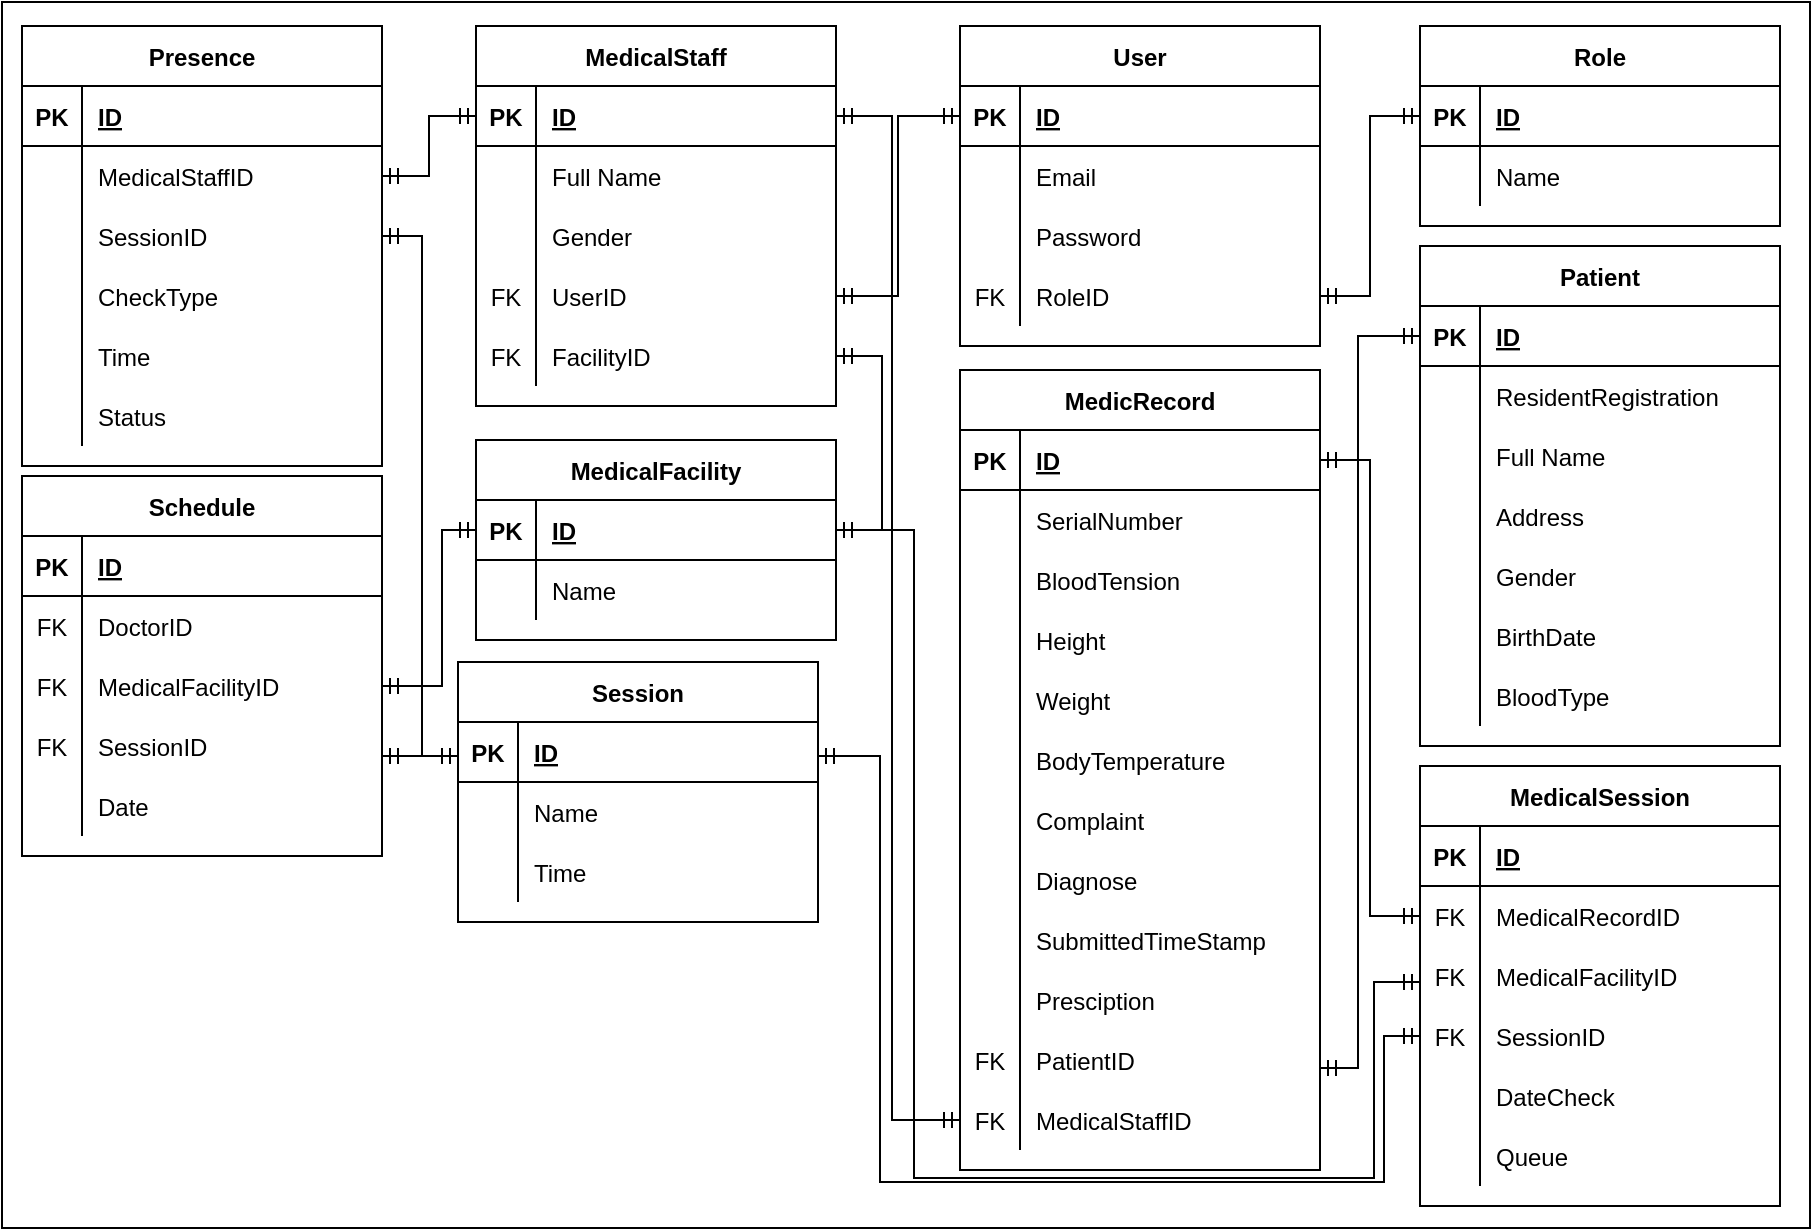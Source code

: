 <mxfile version="17.4.2" type="device"><diagram name="ERD" id="a7904f86-f2b4-8e86-fa97-74104820619b"><mxGraphModel dx="526" dy="340" grid="0" gridSize="10" guides="1" tooltips="1" connect="1" arrows="1" fold="1" page="1" pageScale="1" pageWidth="1100" pageHeight="850" background="none" math="0" shadow="0"><root><mxCell id="0"/><mxCell id="1" parent="0"/><mxCell id="CeAsOI3g9s0W3vvfUWNn-3" value="" style="rounded=0;whiteSpace=wrap;html=1;" parent="1" vertex="1"><mxGeometry x="120" y="128" width="904" height="613" as="geometry"/></mxCell><mxCell id="em89SMMhOlHsp-qqUEsi-1" value="User" style="shape=table;startSize=30;container=1;collapsible=1;childLayout=tableLayout;fixedRows=1;rowLines=0;fontStyle=1;align=center;resizeLast=1;" parent="1" vertex="1"><mxGeometry x="599" y="140" width="180" height="160" as="geometry"/></mxCell><mxCell id="em89SMMhOlHsp-qqUEsi-2" value="" style="shape=tableRow;horizontal=0;startSize=0;swimlaneHead=0;swimlaneBody=0;fillColor=none;collapsible=0;dropTarget=0;points=[[0,0.5],[1,0.5]];portConstraint=eastwest;top=0;left=0;right=0;bottom=1;" parent="em89SMMhOlHsp-qqUEsi-1" vertex="1"><mxGeometry y="30" width="180" height="30" as="geometry"/></mxCell><mxCell id="em89SMMhOlHsp-qqUEsi-3" value="PK" style="shape=partialRectangle;connectable=0;fillColor=none;top=0;left=0;bottom=0;right=0;fontStyle=1;overflow=hidden;" parent="em89SMMhOlHsp-qqUEsi-2" vertex="1"><mxGeometry width="30" height="30" as="geometry"><mxRectangle width="30" height="30" as="alternateBounds"/></mxGeometry></mxCell><mxCell id="em89SMMhOlHsp-qqUEsi-4" value="ID" style="shape=partialRectangle;connectable=0;fillColor=none;top=0;left=0;bottom=0;right=0;align=left;spacingLeft=6;fontStyle=5;overflow=hidden;" parent="em89SMMhOlHsp-qqUEsi-2" vertex="1"><mxGeometry x="30" width="150" height="30" as="geometry"><mxRectangle width="150" height="30" as="alternateBounds"/></mxGeometry></mxCell><mxCell id="em89SMMhOlHsp-qqUEsi-5" value="" style="shape=tableRow;horizontal=0;startSize=0;swimlaneHead=0;swimlaneBody=0;fillColor=none;collapsible=0;dropTarget=0;points=[[0,0.5],[1,0.5]];portConstraint=eastwest;top=0;left=0;right=0;bottom=0;" parent="em89SMMhOlHsp-qqUEsi-1" vertex="1"><mxGeometry y="60" width="180" height="30" as="geometry"/></mxCell><mxCell id="em89SMMhOlHsp-qqUEsi-6" value="" style="shape=partialRectangle;connectable=0;fillColor=none;top=0;left=0;bottom=0;right=0;editable=1;overflow=hidden;" parent="em89SMMhOlHsp-qqUEsi-5" vertex="1"><mxGeometry width="30" height="30" as="geometry"><mxRectangle width="30" height="30" as="alternateBounds"/></mxGeometry></mxCell><mxCell id="em89SMMhOlHsp-qqUEsi-7" value="Email" style="shape=partialRectangle;connectable=0;fillColor=none;top=0;left=0;bottom=0;right=0;align=left;spacingLeft=6;overflow=hidden;" parent="em89SMMhOlHsp-qqUEsi-5" vertex="1"><mxGeometry x="30" width="150" height="30" as="geometry"><mxRectangle width="150" height="30" as="alternateBounds"/></mxGeometry></mxCell><mxCell id="em89SMMhOlHsp-qqUEsi-8" value="" style="shape=tableRow;horizontal=0;startSize=0;swimlaneHead=0;swimlaneBody=0;fillColor=none;collapsible=0;dropTarget=0;points=[[0,0.5],[1,0.5]];portConstraint=eastwest;top=0;left=0;right=0;bottom=0;" parent="em89SMMhOlHsp-qqUEsi-1" vertex="1"><mxGeometry y="90" width="180" height="30" as="geometry"/></mxCell><mxCell id="em89SMMhOlHsp-qqUEsi-9" value="" style="shape=partialRectangle;connectable=0;fillColor=none;top=0;left=0;bottom=0;right=0;editable=1;overflow=hidden;" parent="em89SMMhOlHsp-qqUEsi-8" vertex="1"><mxGeometry width="30" height="30" as="geometry"><mxRectangle width="30" height="30" as="alternateBounds"/></mxGeometry></mxCell><mxCell id="em89SMMhOlHsp-qqUEsi-10" value="Password" style="shape=partialRectangle;connectable=0;fillColor=none;top=0;left=0;bottom=0;right=0;align=left;spacingLeft=6;overflow=hidden;" parent="em89SMMhOlHsp-qqUEsi-8" vertex="1"><mxGeometry x="30" width="150" height="30" as="geometry"><mxRectangle width="150" height="30" as="alternateBounds"/></mxGeometry></mxCell><mxCell id="em89SMMhOlHsp-qqUEsi-11" value="" style="shape=tableRow;horizontal=0;startSize=0;swimlaneHead=0;swimlaneBody=0;fillColor=none;collapsible=0;dropTarget=0;points=[[0,0.5],[1,0.5]];portConstraint=eastwest;top=0;left=0;right=0;bottom=0;" parent="em89SMMhOlHsp-qqUEsi-1" vertex="1"><mxGeometry y="120" width="180" height="30" as="geometry"/></mxCell><mxCell id="em89SMMhOlHsp-qqUEsi-12" value="FK" style="shape=partialRectangle;connectable=0;fillColor=none;top=0;left=0;bottom=0;right=0;editable=1;overflow=hidden;" parent="em89SMMhOlHsp-qqUEsi-11" vertex="1"><mxGeometry width="30" height="30" as="geometry"><mxRectangle width="30" height="30" as="alternateBounds"/></mxGeometry></mxCell><mxCell id="em89SMMhOlHsp-qqUEsi-13" value="RoleID" style="shape=partialRectangle;connectable=0;fillColor=none;top=0;left=0;bottom=0;right=0;align=left;spacingLeft=6;overflow=hidden;" parent="em89SMMhOlHsp-qqUEsi-11" vertex="1"><mxGeometry x="30" width="150" height="30" as="geometry"><mxRectangle width="150" height="30" as="alternateBounds"/></mxGeometry></mxCell><mxCell id="em89SMMhOlHsp-qqUEsi-14" value="Role" style="shape=table;startSize=30;container=1;collapsible=1;childLayout=tableLayout;fixedRows=1;rowLines=0;fontStyle=1;align=center;resizeLast=1;" parent="1" vertex="1"><mxGeometry x="829" y="140" width="180" height="100" as="geometry"/></mxCell><mxCell id="em89SMMhOlHsp-qqUEsi-15" value="" style="shape=tableRow;horizontal=0;startSize=0;swimlaneHead=0;swimlaneBody=0;fillColor=none;collapsible=0;dropTarget=0;points=[[0,0.5],[1,0.5]];portConstraint=eastwest;top=0;left=0;right=0;bottom=1;" parent="em89SMMhOlHsp-qqUEsi-14" vertex="1"><mxGeometry y="30" width="180" height="30" as="geometry"/></mxCell><mxCell id="em89SMMhOlHsp-qqUEsi-16" value="PK" style="shape=partialRectangle;connectable=0;fillColor=none;top=0;left=0;bottom=0;right=0;fontStyle=1;overflow=hidden;" parent="em89SMMhOlHsp-qqUEsi-15" vertex="1"><mxGeometry width="30" height="30" as="geometry"><mxRectangle width="30" height="30" as="alternateBounds"/></mxGeometry></mxCell><mxCell id="em89SMMhOlHsp-qqUEsi-17" value="ID" style="shape=partialRectangle;connectable=0;fillColor=none;top=0;left=0;bottom=0;right=0;align=left;spacingLeft=6;fontStyle=5;overflow=hidden;" parent="em89SMMhOlHsp-qqUEsi-15" vertex="1"><mxGeometry x="30" width="150" height="30" as="geometry"><mxRectangle width="150" height="30" as="alternateBounds"/></mxGeometry></mxCell><mxCell id="em89SMMhOlHsp-qqUEsi-18" value="" style="shape=tableRow;horizontal=0;startSize=0;swimlaneHead=0;swimlaneBody=0;fillColor=none;collapsible=0;dropTarget=0;points=[[0,0.5],[1,0.5]];portConstraint=eastwest;top=0;left=0;right=0;bottom=0;" parent="em89SMMhOlHsp-qqUEsi-14" vertex="1"><mxGeometry y="60" width="180" height="30" as="geometry"/></mxCell><mxCell id="em89SMMhOlHsp-qqUEsi-19" value="" style="shape=partialRectangle;connectable=0;fillColor=none;top=0;left=0;bottom=0;right=0;editable=1;overflow=hidden;" parent="em89SMMhOlHsp-qqUEsi-18" vertex="1"><mxGeometry width="30" height="30" as="geometry"><mxRectangle width="30" height="30" as="alternateBounds"/></mxGeometry></mxCell><mxCell id="em89SMMhOlHsp-qqUEsi-20" value="Name" style="shape=partialRectangle;connectable=0;fillColor=none;top=0;left=0;bottom=0;right=0;align=left;spacingLeft=6;overflow=hidden;" parent="em89SMMhOlHsp-qqUEsi-18" vertex="1"><mxGeometry x="30" width="150" height="30" as="geometry"><mxRectangle width="150" height="30" as="alternateBounds"/></mxGeometry></mxCell><mxCell id="em89SMMhOlHsp-qqUEsi-27" style="edgeStyle=orthogonalEdgeStyle;rounded=0;orthogonalLoop=1;jettySize=auto;html=1;endArrow=ERmandOne;endFill=0;startArrow=ERmandOne;startFill=0;" parent="1" source="em89SMMhOlHsp-qqUEsi-11" target="em89SMMhOlHsp-qqUEsi-15" edge="1"><mxGeometry relative="1" as="geometry"/></mxCell><mxCell id="em89SMMhOlHsp-qqUEsi-28" value="Patient" style="shape=table;startSize=30;container=1;collapsible=1;childLayout=tableLayout;fixedRows=1;rowLines=0;fontStyle=1;align=center;resizeLast=1;" parent="1" vertex="1"><mxGeometry x="829" y="250" width="180" height="250" as="geometry"/></mxCell><mxCell id="em89SMMhOlHsp-qqUEsi-29" value="" style="shape=tableRow;horizontal=0;startSize=0;swimlaneHead=0;swimlaneBody=0;fillColor=none;collapsible=0;dropTarget=0;points=[[0,0.5],[1,0.5]];portConstraint=eastwest;top=0;left=0;right=0;bottom=1;" parent="em89SMMhOlHsp-qqUEsi-28" vertex="1"><mxGeometry y="30" width="180" height="30" as="geometry"/></mxCell><mxCell id="em89SMMhOlHsp-qqUEsi-30" value="PK" style="shape=partialRectangle;connectable=0;fillColor=none;top=0;left=0;bottom=0;right=0;fontStyle=1;overflow=hidden;" parent="em89SMMhOlHsp-qqUEsi-29" vertex="1"><mxGeometry width="30" height="30" as="geometry"><mxRectangle width="30" height="30" as="alternateBounds"/></mxGeometry></mxCell><mxCell id="em89SMMhOlHsp-qqUEsi-31" value="ID" style="shape=partialRectangle;connectable=0;fillColor=none;top=0;left=0;bottom=0;right=0;align=left;spacingLeft=6;fontStyle=5;overflow=hidden;" parent="em89SMMhOlHsp-qqUEsi-29" vertex="1"><mxGeometry x="30" width="150" height="30" as="geometry"><mxRectangle width="150" height="30" as="alternateBounds"/></mxGeometry></mxCell><mxCell id="AoM5mgEmvnNbupxrzY1i-18" value="" style="shape=tableRow;horizontal=0;startSize=0;swimlaneHead=0;swimlaneBody=0;fillColor=none;collapsible=0;dropTarget=0;points=[[0,0.5],[1,0.5]];portConstraint=eastwest;top=0;left=0;right=0;bottom=0;" parent="em89SMMhOlHsp-qqUEsi-28" vertex="1"><mxGeometry y="60" width="180" height="30" as="geometry"/></mxCell><mxCell id="AoM5mgEmvnNbupxrzY1i-19" value="" style="shape=partialRectangle;connectable=0;fillColor=none;top=0;left=0;bottom=0;right=0;editable=1;overflow=hidden;" parent="AoM5mgEmvnNbupxrzY1i-18" vertex="1"><mxGeometry width="30" height="30" as="geometry"><mxRectangle width="30" height="30" as="alternateBounds"/></mxGeometry></mxCell><mxCell id="AoM5mgEmvnNbupxrzY1i-20" value="ResidentRegistration" style="shape=partialRectangle;connectable=0;fillColor=none;top=0;left=0;bottom=0;right=0;align=left;spacingLeft=6;overflow=hidden;" parent="AoM5mgEmvnNbupxrzY1i-18" vertex="1"><mxGeometry x="30" width="150" height="30" as="geometry"><mxRectangle width="150" height="30" as="alternateBounds"/></mxGeometry></mxCell><mxCell id="em89SMMhOlHsp-qqUEsi-32" value="" style="shape=tableRow;horizontal=0;startSize=0;swimlaneHead=0;swimlaneBody=0;fillColor=none;collapsible=0;dropTarget=0;points=[[0,0.5],[1,0.5]];portConstraint=eastwest;top=0;left=0;right=0;bottom=0;" parent="em89SMMhOlHsp-qqUEsi-28" vertex="1"><mxGeometry y="90" width="180" height="30" as="geometry"/></mxCell><mxCell id="em89SMMhOlHsp-qqUEsi-33" value="" style="shape=partialRectangle;connectable=0;fillColor=none;top=0;left=0;bottom=0;right=0;editable=1;overflow=hidden;" parent="em89SMMhOlHsp-qqUEsi-32" vertex="1"><mxGeometry width="30" height="30" as="geometry"><mxRectangle width="30" height="30" as="alternateBounds"/></mxGeometry></mxCell><mxCell id="em89SMMhOlHsp-qqUEsi-34" value="Full Name" style="shape=partialRectangle;connectable=0;fillColor=none;top=0;left=0;bottom=0;right=0;align=left;spacingLeft=6;overflow=hidden;" parent="em89SMMhOlHsp-qqUEsi-32" vertex="1"><mxGeometry x="30" width="150" height="30" as="geometry"><mxRectangle width="150" height="30" as="alternateBounds"/></mxGeometry></mxCell><mxCell id="AoM5mgEmvnNbupxrzY1i-12" value="" style="shape=tableRow;horizontal=0;startSize=0;swimlaneHead=0;swimlaneBody=0;fillColor=none;collapsible=0;dropTarget=0;points=[[0,0.5],[1,0.5]];portConstraint=eastwest;top=0;left=0;right=0;bottom=0;" parent="em89SMMhOlHsp-qqUEsi-28" vertex="1"><mxGeometry y="120" width="180" height="30" as="geometry"/></mxCell><mxCell id="AoM5mgEmvnNbupxrzY1i-13" value="" style="shape=partialRectangle;connectable=0;fillColor=none;top=0;left=0;bottom=0;right=0;editable=1;overflow=hidden;" parent="AoM5mgEmvnNbupxrzY1i-12" vertex="1"><mxGeometry width="30" height="30" as="geometry"><mxRectangle width="30" height="30" as="alternateBounds"/></mxGeometry></mxCell><mxCell id="AoM5mgEmvnNbupxrzY1i-14" value="Address" style="shape=partialRectangle;connectable=0;fillColor=none;top=0;left=0;bottom=0;right=0;align=left;spacingLeft=6;overflow=hidden;" parent="AoM5mgEmvnNbupxrzY1i-12" vertex="1"><mxGeometry x="30" width="150" height="30" as="geometry"><mxRectangle width="150" height="30" as="alternateBounds"/></mxGeometry></mxCell><mxCell id="AoM5mgEmvnNbupxrzY1i-15" value="" style="shape=tableRow;horizontal=0;startSize=0;swimlaneHead=0;swimlaneBody=0;fillColor=none;collapsible=0;dropTarget=0;points=[[0,0.5],[1,0.5]];portConstraint=eastwest;top=0;left=0;right=0;bottom=0;" parent="em89SMMhOlHsp-qqUEsi-28" vertex="1"><mxGeometry y="150" width="180" height="30" as="geometry"/></mxCell><mxCell id="AoM5mgEmvnNbupxrzY1i-16" value="" style="shape=partialRectangle;connectable=0;fillColor=none;top=0;left=0;bottom=0;right=0;editable=1;overflow=hidden;" parent="AoM5mgEmvnNbupxrzY1i-15" vertex="1"><mxGeometry width="30" height="30" as="geometry"><mxRectangle width="30" height="30" as="alternateBounds"/></mxGeometry></mxCell><mxCell id="AoM5mgEmvnNbupxrzY1i-17" value="Gender" style="shape=partialRectangle;connectable=0;fillColor=none;top=0;left=0;bottom=0;right=0;align=left;spacingLeft=6;overflow=hidden;" parent="AoM5mgEmvnNbupxrzY1i-15" vertex="1"><mxGeometry x="30" width="150" height="30" as="geometry"><mxRectangle width="150" height="30" as="alternateBounds"/></mxGeometry></mxCell><mxCell id="AoM5mgEmvnNbupxrzY1i-50" value="" style="shape=tableRow;horizontal=0;startSize=0;swimlaneHead=0;swimlaneBody=0;fillColor=none;collapsible=0;dropTarget=0;points=[[0,0.5],[1,0.5]];portConstraint=eastwest;top=0;left=0;right=0;bottom=0;" parent="em89SMMhOlHsp-qqUEsi-28" vertex="1"><mxGeometry y="180" width="180" height="30" as="geometry"/></mxCell><mxCell id="AoM5mgEmvnNbupxrzY1i-51" value="" style="shape=partialRectangle;connectable=0;fillColor=none;top=0;left=0;bottom=0;right=0;editable=1;overflow=hidden;" parent="AoM5mgEmvnNbupxrzY1i-50" vertex="1"><mxGeometry width="30" height="30" as="geometry"><mxRectangle width="30" height="30" as="alternateBounds"/></mxGeometry></mxCell><mxCell id="AoM5mgEmvnNbupxrzY1i-52" value="BirthDate" style="shape=partialRectangle;connectable=0;fillColor=none;top=0;left=0;bottom=0;right=0;align=left;spacingLeft=6;overflow=hidden;" parent="AoM5mgEmvnNbupxrzY1i-50" vertex="1"><mxGeometry x="30" width="150" height="30" as="geometry"><mxRectangle width="150" height="30" as="alternateBounds"/></mxGeometry></mxCell><mxCell id="5lp5-vFmhCT0QWbhs8xt-4" value="" style="shape=tableRow;horizontal=0;startSize=0;swimlaneHead=0;swimlaneBody=0;fillColor=none;collapsible=0;dropTarget=0;points=[[0,0.5],[1,0.5]];portConstraint=eastwest;top=0;left=0;right=0;bottom=0;" parent="em89SMMhOlHsp-qqUEsi-28" vertex="1"><mxGeometry y="210" width="180" height="30" as="geometry"/></mxCell><mxCell id="5lp5-vFmhCT0QWbhs8xt-5" value="" style="shape=partialRectangle;connectable=0;fillColor=none;top=0;left=0;bottom=0;right=0;editable=1;overflow=hidden;" parent="5lp5-vFmhCT0QWbhs8xt-4" vertex="1"><mxGeometry width="30" height="30" as="geometry"><mxRectangle width="30" height="30" as="alternateBounds"/></mxGeometry></mxCell><mxCell id="5lp5-vFmhCT0QWbhs8xt-6" value="BloodType" style="shape=partialRectangle;connectable=0;fillColor=none;top=0;left=0;bottom=0;right=0;align=left;spacingLeft=6;overflow=hidden;" parent="5lp5-vFmhCT0QWbhs8xt-4" vertex="1"><mxGeometry x="30" width="150" height="30" as="geometry"><mxRectangle width="150" height="30" as="alternateBounds"/></mxGeometry></mxCell><mxCell id="AoM5mgEmvnNbupxrzY1i-1" value="MedicalStaff" style="shape=table;startSize=30;container=1;collapsible=1;childLayout=tableLayout;fixedRows=1;rowLines=0;fontStyle=1;align=center;resizeLast=1;" parent="1" vertex="1"><mxGeometry x="357" y="140" width="180" height="190" as="geometry"/></mxCell><mxCell id="AoM5mgEmvnNbupxrzY1i-2" value="" style="shape=tableRow;horizontal=0;startSize=0;swimlaneHead=0;swimlaneBody=0;fillColor=none;collapsible=0;dropTarget=0;points=[[0,0.5],[1,0.5]];portConstraint=eastwest;top=0;left=0;right=0;bottom=1;" parent="AoM5mgEmvnNbupxrzY1i-1" vertex="1"><mxGeometry y="30" width="180" height="30" as="geometry"/></mxCell><mxCell id="AoM5mgEmvnNbupxrzY1i-3" value="PK" style="shape=partialRectangle;connectable=0;fillColor=none;top=0;left=0;bottom=0;right=0;fontStyle=1;overflow=hidden;" parent="AoM5mgEmvnNbupxrzY1i-2" vertex="1"><mxGeometry width="30" height="30" as="geometry"><mxRectangle width="30" height="30" as="alternateBounds"/></mxGeometry></mxCell><mxCell id="AoM5mgEmvnNbupxrzY1i-4" value="ID" style="shape=partialRectangle;connectable=0;fillColor=none;top=0;left=0;bottom=0;right=0;align=left;spacingLeft=6;fontStyle=5;overflow=hidden;" parent="AoM5mgEmvnNbupxrzY1i-2" vertex="1"><mxGeometry x="30" width="150" height="30" as="geometry"><mxRectangle width="150" height="30" as="alternateBounds"/></mxGeometry></mxCell><mxCell id="AoM5mgEmvnNbupxrzY1i-5" value="" style="shape=tableRow;horizontal=0;startSize=0;swimlaneHead=0;swimlaneBody=0;fillColor=none;collapsible=0;dropTarget=0;points=[[0,0.5],[1,0.5]];portConstraint=eastwest;top=0;left=0;right=0;bottom=0;" parent="AoM5mgEmvnNbupxrzY1i-1" vertex="1"><mxGeometry y="60" width="180" height="30" as="geometry"/></mxCell><mxCell id="AoM5mgEmvnNbupxrzY1i-6" value="" style="shape=partialRectangle;connectable=0;fillColor=none;top=0;left=0;bottom=0;right=0;editable=1;overflow=hidden;" parent="AoM5mgEmvnNbupxrzY1i-5" vertex="1"><mxGeometry width="30" height="30" as="geometry"><mxRectangle width="30" height="30" as="alternateBounds"/></mxGeometry></mxCell><mxCell id="AoM5mgEmvnNbupxrzY1i-7" value="Full Name" style="shape=partialRectangle;connectable=0;fillColor=none;top=0;left=0;bottom=0;right=0;align=left;spacingLeft=6;overflow=hidden;" parent="AoM5mgEmvnNbupxrzY1i-5" vertex="1"><mxGeometry x="30" width="150" height="30" as="geometry"><mxRectangle width="150" height="30" as="alternateBounds"/></mxGeometry></mxCell><mxCell id="Mf4dfdWwl0nJi6a4seRK-26" value="" style="shape=tableRow;horizontal=0;startSize=0;swimlaneHead=0;swimlaneBody=0;fillColor=none;collapsible=0;dropTarget=0;points=[[0,0.5],[1,0.5]];portConstraint=eastwest;top=0;left=0;right=0;bottom=0;" parent="AoM5mgEmvnNbupxrzY1i-1" vertex="1"><mxGeometry y="90" width="180" height="30" as="geometry"/></mxCell><mxCell id="Mf4dfdWwl0nJi6a4seRK-27" value="" style="shape=partialRectangle;connectable=0;fillColor=none;top=0;left=0;bottom=0;right=0;editable=1;overflow=hidden;" parent="Mf4dfdWwl0nJi6a4seRK-26" vertex="1"><mxGeometry width="30" height="30" as="geometry"><mxRectangle width="30" height="30" as="alternateBounds"/></mxGeometry></mxCell><mxCell id="Mf4dfdWwl0nJi6a4seRK-28" value="Gender" style="shape=partialRectangle;connectable=0;fillColor=none;top=0;left=0;bottom=0;right=0;align=left;spacingLeft=6;overflow=hidden;" parent="Mf4dfdWwl0nJi6a4seRK-26" vertex="1"><mxGeometry x="30" width="150" height="30" as="geometry"><mxRectangle width="150" height="30" as="alternateBounds"/></mxGeometry></mxCell><mxCell id="AoM5mgEmvnNbupxrzY1i-8" value="" style="shape=tableRow;horizontal=0;startSize=0;swimlaneHead=0;swimlaneBody=0;fillColor=none;collapsible=0;dropTarget=0;points=[[0,0.5],[1,0.5]];portConstraint=eastwest;top=0;left=0;right=0;bottom=0;" parent="AoM5mgEmvnNbupxrzY1i-1" vertex="1"><mxGeometry y="120" width="180" height="30" as="geometry"/></mxCell><mxCell id="AoM5mgEmvnNbupxrzY1i-9" value="FK" style="shape=partialRectangle;connectable=0;fillColor=none;top=0;left=0;bottom=0;right=0;editable=1;overflow=hidden;" parent="AoM5mgEmvnNbupxrzY1i-8" vertex="1"><mxGeometry width="30" height="30" as="geometry"><mxRectangle width="30" height="30" as="alternateBounds"/></mxGeometry></mxCell><mxCell id="AoM5mgEmvnNbupxrzY1i-10" value="UserID" style="shape=partialRectangle;connectable=0;fillColor=none;top=0;left=0;bottom=0;right=0;align=left;spacingLeft=6;overflow=hidden;" parent="AoM5mgEmvnNbupxrzY1i-8" vertex="1"><mxGeometry x="30" width="150" height="30" as="geometry"><mxRectangle width="150" height="30" as="alternateBounds"/></mxGeometry></mxCell><mxCell id="gugYdkKp-G66kNbRrYbK-61" value="" style="shape=tableRow;horizontal=0;startSize=0;swimlaneHead=0;swimlaneBody=0;fillColor=none;collapsible=0;dropTarget=0;points=[[0,0.5],[1,0.5]];portConstraint=eastwest;top=0;left=0;right=0;bottom=0;" parent="AoM5mgEmvnNbupxrzY1i-1" vertex="1"><mxGeometry y="150" width="180" height="30" as="geometry"/></mxCell><mxCell id="gugYdkKp-G66kNbRrYbK-62" value="FK" style="shape=partialRectangle;connectable=0;fillColor=none;top=0;left=0;bottom=0;right=0;editable=1;overflow=hidden;" parent="gugYdkKp-G66kNbRrYbK-61" vertex="1"><mxGeometry width="30" height="30" as="geometry"><mxRectangle width="30" height="30" as="alternateBounds"/></mxGeometry></mxCell><mxCell id="gugYdkKp-G66kNbRrYbK-63" value="FacilityID" style="shape=partialRectangle;connectable=0;fillColor=none;top=0;left=0;bottom=0;right=0;align=left;spacingLeft=6;overflow=hidden;" parent="gugYdkKp-G66kNbRrYbK-61" vertex="1"><mxGeometry x="30" width="150" height="30" as="geometry"><mxRectangle width="150" height="30" as="alternateBounds"/></mxGeometry></mxCell><mxCell id="AoM5mgEmvnNbupxrzY1i-24" value="MedicRecord" style="shape=table;startSize=30;container=1;collapsible=1;childLayout=tableLayout;fixedRows=1;rowLines=0;fontStyle=1;align=center;resizeLast=1;" parent="1" vertex="1"><mxGeometry x="599" y="312" width="180" height="400" as="geometry"/></mxCell><mxCell id="AoM5mgEmvnNbupxrzY1i-25" value="" style="shape=tableRow;horizontal=0;startSize=0;swimlaneHead=0;swimlaneBody=0;fillColor=none;collapsible=0;dropTarget=0;points=[[0,0.5],[1,0.5]];portConstraint=eastwest;top=0;left=0;right=0;bottom=1;" parent="AoM5mgEmvnNbupxrzY1i-24" vertex="1"><mxGeometry y="30" width="180" height="30" as="geometry"/></mxCell><mxCell id="AoM5mgEmvnNbupxrzY1i-26" value="PK" style="shape=partialRectangle;connectable=0;fillColor=none;top=0;left=0;bottom=0;right=0;fontStyle=1;overflow=hidden;" parent="AoM5mgEmvnNbupxrzY1i-25" vertex="1"><mxGeometry width="30" height="30" as="geometry"><mxRectangle width="30" height="30" as="alternateBounds"/></mxGeometry></mxCell><mxCell id="AoM5mgEmvnNbupxrzY1i-27" value="ID" style="shape=partialRectangle;connectable=0;fillColor=none;top=0;left=0;bottom=0;right=0;align=left;spacingLeft=6;fontStyle=5;overflow=hidden;" parent="AoM5mgEmvnNbupxrzY1i-25" vertex="1"><mxGeometry x="30" width="150" height="30" as="geometry"><mxRectangle width="150" height="30" as="alternateBounds"/></mxGeometry></mxCell><mxCell id="AoM5mgEmvnNbupxrzY1i-31" value="" style="shape=tableRow;horizontal=0;startSize=0;swimlaneHead=0;swimlaneBody=0;fillColor=none;collapsible=0;dropTarget=0;points=[[0,0.5],[1,0.5]];portConstraint=eastwest;top=0;left=0;right=0;bottom=0;" parent="AoM5mgEmvnNbupxrzY1i-24" vertex="1"><mxGeometry y="60" width="180" height="30" as="geometry"/></mxCell><mxCell id="AoM5mgEmvnNbupxrzY1i-32" value="" style="shape=partialRectangle;connectable=0;fillColor=none;top=0;left=0;bottom=0;right=0;editable=1;overflow=hidden;" parent="AoM5mgEmvnNbupxrzY1i-31" vertex="1"><mxGeometry width="30" height="30" as="geometry"><mxRectangle width="30" height="30" as="alternateBounds"/></mxGeometry></mxCell><mxCell id="AoM5mgEmvnNbupxrzY1i-33" value="SerialNumber" style="shape=partialRectangle;connectable=0;fillColor=none;top=0;left=0;bottom=0;right=0;align=left;spacingLeft=6;overflow=hidden;" parent="AoM5mgEmvnNbupxrzY1i-31" vertex="1"><mxGeometry x="30" width="150" height="30" as="geometry"><mxRectangle width="150" height="30" as="alternateBounds"/></mxGeometry></mxCell><mxCell id="AoM5mgEmvnNbupxrzY1i-28" value="" style="shape=tableRow;horizontal=0;startSize=0;swimlaneHead=0;swimlaneBody=0;fillColor=none;collapsible=0;dropTarget=0;points=[[0,0.5],[1,0.5]];portConstraint=eastwest;top=0;left=0;right=0;bottom=0;" parent="AoM5mgEmvnNbupxrzY1i-24" vertex="1"><mxGeometry y="90" width="180" height="30" as="geometry"/></mxCell><mxCell id="AoM5mgEmvnNbupxrzY1i-29" value="" style="shape=partialRectangle;connectable=0;fillColor=none;top=0;left=0;bottom=0;right=0;editable=1;overflow=hidden;" parent="AoM5mgEmvnNbupxrzY1i-28" vertex="1"><mxGeometry width="30" height="30" as="geometry"><mxRectangle width="30" height="30" as="alternateBounds"/></mxGeometry></mxCell><mxCell id="AoM5mgEmvnNbupxrzY1i-30" value="BloodTension" style="shape=partialRectangle;connectable=0;fillColor=none;top=0;left=0;bottom=0;right=0;align=left;spacingLeft=6;overflow=hidden;" parent="AoM5mgEmvnNbupxrzY1i-28" vertex="1"><mxGeometry x="30" width="150" height="30" as="geometry"><mxRectangle width="150" height="30" as="alternateBounds"/></mxGeometry></mxCell><mxCell id="wPxnwnHaEFLSX21-LKf8-4" value="" style="shape=tableRow;horizontal=0;startSize=0;swimlaneHead=0;swimlaneBody=0;fillColor=none;collapsible=0;dropTarget=0;points=[[0,0.5],[1,0.5]];portConstraint=eastwest;top=0;left=0;right=0;bottom=0;" parent="AoM5mgEmvnNbupxrzY1i-24" vertex="1"><mxGeometry y="120" width="180" height="30" as="geometry"/></mxCell><mxCell id="wPxnwnHaEFLSX21-LKf8-5" value="" style="shape=partialRectangle;connectable=0;fillColor=none;top=0;left=0;bottom=0;right=0;editable=1;overflow=hidden;" parent="wPxnwnHaEFLSX21-LKf8-4" vertex="1"><mxGeometry width="30" height="30" as="geometry"><mxRectangle width="30" height="30" as="alternateBounds"/></mxGeometry></mxCell><mxCell id="wPxnwnHaEFLSX21-LKf8-6" value="Height" style="shape=partialRectangle;connectable=0;fillColor=none;top=0;left=0;bottom=0;right=0;align=left;spacingLeft=6;overflow=hidden;" parent="wPxnwnHaEFLSX21-LKf8-4" vertex="1"><mxGeometry x="30" width="150" height="30" as="geometry"><mxRectangle width="150" height="30" as="alternateBounds"/></mxGeometry></mxCell><mxCell id="wPxnwnHaEFLSX21-LKf8-7" value="" style="shape=tableRow;horizontal=0;startSize=0;swimlaneHead=0;swimlaneBody=0;fillColor=none;collapsible=0;dropTarget=0;points=[[0,0.5],[1,0.5]];portConstraint=eastwest;top=0;left=0;right=0;bottom=0;" parent="AoM5mgEmvnNbupxrzY1i-24" vertex="1"><mxGeometry y="150" width="180" height="30" as="geometry"/></mxCell><mxCell id="wPxnwnHaEFLSX21-LKf8-8" value="" style="shape=partialRectangle;connectable=0;fillColor=none;top=0;left=0;bottom=0;right=0;editable=1;overflow=hidden;" parent="wPxnwnHaEFLSX21-LKf8-7" vertex="1"><mxGeometry width="30" height="30" as="geometry"><mxRectangle width="30" height="30" as="alternateBounds"/></mxGeometry></mxCell><mxCell id="wPxnwnHaEFLSX21-LKf8-9" value="Weight" style="shape=partialRectangle;connectable=0;fillColor=none;top=0;left=0;bottom=0;right=0;align=left;spacingLeft=6;overflow=hidden;" parent="wPxnwnHaEFLSX21-LKf8-7" vertex="1"><mxGeometry x="30" width="150" height="30" as="geometry"><mxRectangle width="150" height="30" as="alternateBounds"/></mxGeometry></mxCell><mxCell id="wPxnwnHaEFLSX21-LKf8-1" value="" style="shape=tableRow;horizontal=0;startSize=0;swimlaneHead=0;swimlaneBody=0;fillColor=none;collapsible=0;dropTarget=0;points=[[0,0.5],[1,0.5]];portConstraint=eastwest;top=0;left=0;right=0;bottom=0;" parent="AoM5mgEmvnNbupxrzY1i-24" vertex="1"><mxGeometry y="180" width="180" height="30" as="geometry"/></mxCell><mxCell id="wPxnwnHaEFLSX21-LKf8-2" value="" style="shape=partialRectangle;connectable=0;fillColor=none;top=0;left=0;bottom=0;right=0;editable=1;overflow=hidden;" parent="wPxnwnHaEFLSX21-LKf8-1" vertex="1"><mxGeometry width="30" height="30" as="geometry"><mxRectangle width="30" height="30" as="alternateBounds"/></mxGeometry></mxCell><mxCell id="wPxnwnHaEFLSX21-LKf8-3" value="BodyTemperature" style="shape=partialRectangle;connectable=0;fillColor=none;top=0;left=0;bottom=0;right=0;align=left;spacingLeft=6;overflow=hidden;" parent="wPxnwnHaEFLSX21-LKf8-1" vertex="1"><mxGeometry x="30" width="150" height="30" as="geometry"><mxRectangle width="150" height="30" as="alternateBounds"/></mxGeometry></mxCell><mxCell id="OJYcYHND5VYzntop14W7-6" value="" style="shape=tableRow;horizontal=0;startSize=0;swimlaneHead=0;swimlaneBody=0;fillColor=none;collapsible=0;dropTarget=0;points=[[0,0.5],[1,0.5]];portConstraint=eastwest;top=0;left=0;right=0;bottom=0;" parent="AoM5mgEmvnNbupxrzY1i-24" vertex="1"><mxGeometry y="210" width="180" height="30" as="geometry"/></mxCell><mxCell id="OJYcYHND5VYzntop14W7-7" value="" style="shape=partialRectangle;connectable=0;fillColor=none;top=0;left=0;bottom=0;right=0;editable=1;overflow=hidden;" parent="OJYcYHND5VYzntop14W7-6" vertex="1"><mxGeometry width="30" height="30" as="geometry"><mxRectangle width="30" height="30" as="alternateBounds"/></mxGeometry></mxCell><mxCell id="OJYcYHND5VYzntop14W7-8" value="Complaint" style="shape=partialRectangle;connectable=0;fillColor=none;top=0;left=0;bottom=0;right=0;align=left;spacingLeft=6;overflow=hidden;" parent="OJYcYHND5VYzntop14W7-6" vertex="1"><mxGeometry x="30" width="150" height="30" as="geometry"><mxRectangle width="150" height="30" as="alternateBounds"/></mxGeometry></mxCell><mxCell id="AoM5mgEmvnNbupxrzY1i-34" value="" style="shape=tableRow;horizontal=0;startSize=0;swimlaneHead=0;swimlaneBody=0;fillColor=none;collapsible=0;dropTarget=0;points=[[0,0.5],[1,0.5]];portConstraint=eastwest;top=0;left=0;right=0;bottom=0;" parent="AoM5mgEmvnNbupxrzY1i-24" vertex="1"><mxGeometry y="240" width="180" height="30" as="geometry"/></mxCell><mxCell id="AoM5mgEmvnNbupxrzY1i-35" value="" style="shape=partialRectangle;connectable=0;fillColor=none;top=0;left=0;bottom=0;right=0;editable=1;overflow=hidden;" parent="AoM5mgEmvnNbupxrzY1i-34" vertex="1"><mxGeometry width="30" height="30" as="geometry"><mxRectangle width="30" height="30" as="alternateBounds"/></mxGeometry></mxCell><mxCell id="AoM5mgEmvnNbupxrzY1i-36" value="Diagnose" style="shape=partialRectangle;connectable=0;fillColor=none;top=0;left=0;bottom=0;right=0;align=left;spacingLeft=6;overflow=hidden;" parent="AoM5mgEmvnNbupxrzY1i-34" vertex="1"><mxGeometry x="30" width="150" height="30" as="geometry"><mxRectangle width="150" height="30" as="alternateBounds"/></mxGeometry></mxCell><mxCell id="aHzIs3tGA8VW3yNpL06X-1" value="" style="shape=tableRow;horizontal=0;startSize=0;swimlaneHead=0;swimlaneBody=0;fillColor=none;collapsible=0;dropTarget=0;points=[[0,0.5],[1,0.5]];portConstraint=eastwest;top=0;left=0;right=0;bottom=0;" parent="AoM5mgEmvnNbupxrzY1i-24" vertex="1"><mxGeometry y="270" width="180" height="30" as="geometry"/></mxCell><mxCell id="aHzIs3tGA8VW3yNpL06X-2" value="" style="shape=partialRectangle;connectable=0;fillColor=none;top=0;left=0;bottom=0;right=0;editable=1;overflow=hidden;" parent="aHzIs3tGA8VW3yNpL06X-1" vertex="1"><mxGeometry width="30" height="30" as="geometry"><mxRectangle width="30" height="30" as="alternateBounds"/></mxGeometry></mxCell><mxCell id="aHzIs3tGA8VW3yNpL06X-3" value="SubmittedTimeStamp" style="shape=partialRectangle;connectable=0;fillColor=none;top=0;left=0;bottom=0;right=0;align=left;spacingLeft=6;overflow=hidden;" parent="aHzIs3tGA8VW3yNpL06X-1" vertex="1"><mxGeometry x="30" width="150" height="30" as="geometry"><mxRectangle width="150" height="30" as="alternateBounds"/></mxGeometry></mxCell><mxCell id="T9vxHM-yLg0uX9IaT1_c-1" value="" style="shape=tableRow;horizontal=0;startSize=0;swimlaneHead=0;swimlaneBody=0;fillColor=none;collapsible=0;dropTarget=0;points=[[0,0.5],[1,0.5]];portConstraint=eastwest;top=0;left=0;right=0;bottom=0;" vertex="1" parent="AoM5mgEmvnNbupxrzY1i-24"><mxGeometry y="300" width="180" height="30" as="geometry"/></mxCell><mxCell id="T9vxHM-yLg0uX9IaT1_c-2" value="" style="shape=partialRectangle;connectable=0;fillColor=none;top=0;left=0;bottom=0;right=0;editable=1;overflow=hidden;" vertex="1" parent="T9vxHM-yLg0uX9IaT1_c-1"><mxGeometry width="30" height="30" as="geometry"><mxRectangle width="30" height="30" as="alternateBounds"/></mxGeometry></mxCell><mxCell id="T9vxHM-yLg0uX9IaT1_c-3" value="Presciption" style="shape=partialRectangle;connectable=0;fillColor=none;top=0;left=0;bottom=0;right=0;align=left;spacingLeft=6;overflow=hidden;" vertex="1" parent="T9vxHM-yLg0uX9IaT1_c-1"><mxGeometry x="30" width="150" height="30" as="geometry"><mxRectangle width="150" height="30" as="alternateBounds"/></mxGeometry></mxCell><mxCell id="AoM5mgEmvnNbupxrzY1i-46" value="" style="shape=tableRow;horizontal=0;startSize=0;swimlaneHead=0;swimlaneBody=0;fillColor=none;collapsible=0;dropTarget=0;points=[[0,0.5],[1,0.5]];portConstraint=eastwest;top=0;left=0;right=0;bottom=0;" parent="AoM5mgEmvnNbupxrzY1i-24" vertex="1"><mxGeometry y="330" width="180" height="30" as="geometry"/></mxCell><mxCell id="AoM5mgEmvnNbupxrzY1i-47" value="FK" style="shape=partialRectangle;connectable=0;fillColor=none;top=0;left=0;bottom=0;right=0;editable=1;overflow=hidden;" parent="AoM5mgEmvnNbupxrzY1i-46" vertex="1"><mxGeometry width="30" height="30" as="geometry"><mxRectangle width="30" height="30" as="alternateBounds"/></mxGeometry></mxCell><mxCell id="AoM5mgEmvnNbupxrzY1i-48" value="PatientID" style="shape=partialRectangle;connectable=0;fillColor=none;top=0;left=0;bottom=0;right=0;align=left;spacingLeft=6;overflow=hidden;" parent="AoM5mgEmvnNbupxrzY1i-46" vertex="1"><mxGeometry x="30" width="150" height="30" as="geometry"><mxRectangle width="150" height="30" as="alternateBounds"/></mxGeometry></mxCell><mxCell id="AoM5mgEmvnNbupxrzY1i-59" value="" style="shape=tableRow;horizontal=0;startSize=0;swimlaneHead=0;swimlaneBody=0;fillColor=none;collapsible=0;dropTarget=0;points=[[0,0.5],[1,0.5]];portConstraint=eastwest;top=0;left=0;right=0;bottom=0;" parent="AoM5mgEmvnNbupxrzY1i-24" vertex="1"><mxGeometry y="360" width="180" height="30" as="geometry"/></mxCell><mxCell id="AoM5mgEmvnNbupxrzY1i-60" value="FK" style="shape=partialRectangle;connectable=0;fillColor=none;top=0;left=0;bottom=0;right=0;editable=1;overflow=hidden;" parent="AoM5mgEmvnNbupxrzY1i-59" vertex="1"><mxGeometry width="30" height="30" as="geometry"><mxRectangle width="30" height="30" as="alternateBounds"/></mxGeometry></mxCell><mxCell id="AoM5mgEmvnNbupxrzY1i-61" value="MedicalStaffID" style="shape=partialRectangle;connectable=0;fillColor=none;top=0;left=0;bottom=0;right=0;align=left;spacingLeft=6;overflow=hidden;" parent="AoM5mgEmvnNbupxrzY1i-59" vertex="1"><mxGeometry x="30" width="150" height="30" as="geometry"><mxRectangle width="150" height="30" as="alternateBounds"/></mxGeometry></mxCell><mxCell id="gugYdkKp-G66kNbRrYbK-60" style="edgeStyle=orthogonalEdgeStyle;rounded=0;orthogonalLoop=1;jettySize=auto;html=1;startArrow=ERmandOne;startFill=0;endArrow=ERmandOne;endFill=0;" parent="1" source="AoM5mgEmvnNbupxrzY1i-8" target="em89SMMhOlHsp-qqUEsi-2" edge="1"><mxGeometry relative="1" as="geometry"/></mxCell><mxCell id="gugYdkKp-G66kNbRrYbK-64" value="MedicalFacility" style="shape=table;startSize=30;container=1;collapsible=1;childLayout=tableLayout;fixedRows=1;rowLines=0;fontStyle=1;align=center;resizeLast=1;" parent="1" vertex="1"><mxGeometry x="357" y="347" width="180" height="100" as="geometry"/></mxCell><mxCell id="gugYdkKp-G66kNbRrYbK-65" value="" style="shape=tableRow;horizontal=0;startSize=0;swimlaneHead=0;swimlaneBody=0;fillColor=none;collapsible=0;dropTarget=0;points=[[0,0.5],[1,0.5]];portConstraint=eastwest;top=0;left=0;right=0;bottom=1;" parent="gugYdkKp-G66kNbRrYbK-64" vertex="1"><mxGeometry y="30" width="180" height="30" as="geometry"/></mxCell><mxCell id="gugYdkKp-G66kNbRrYbK-66" value="PK" style="shape=partialRectangle;connectable=0;fillColor=none;top=0;left=0;bottom=0;right=0;fontStyle=1;overflow=hidden;" parent="gugYdkKp-G66kNbRrYbK-65" vertex="1"><mxGeometry width="30" height="30" as="geometry"><mxRectangle width="30" height="30" as="alternateBounds"/></mxGeometry></mxCell><mxCell id="gugYdkKp-G66kNbRrYbK-67" value="ID" style="shape=partialRectangle;connectable=0;fillColor=none;top=0;left=0;bottom=0;right=0;align=left;spacingLeft=6;fontStyle=5;overflow=hidden;" parent="gugYdkKp-G66kNbRrYbK-65" vertex="1"><mxGeometry x="30" width="150" height="30" as="geometry"><mxRectangle width="150" height="30" as="alternateBounds"/></mxGeometry></mxCell><mxCell id="gugYdkKp-G66kNbRrYbK-68" value="" style="shape=tableRow;horizontal=0;startSize=0;swimlaneHead=0;swimlaneBody=0;fillColor=none;collapsible=0;dropTarget=0;points=[[0,0.5],[1,0.5]];portConstraint=eastwest;top=0;left=0;right=0;bottom=0;" parent="gugYdkKp-G66kNbRrYbK-64" vertex="1"><mxGeometry y="60" width="180" height="30" as="geometry"/></mxCell><mxCell id="gugYdkKp-G66kNbRrYbK-69" value="" style="shape=partialRectangle;connectable=0;fillColor=none;top=0;left=0;bottom=0;right=0;editable=1;overflow=hidden;" parent="gugYdkKp-G66kNbRrYbK-68" vertex="1"><mxGeometry width="30" height="30" as="geometry"><mxRectangle width="30" height="30" as="alternateBounds"/></mxGeometry></mxCell><mxCell id="gugYdkKp-G66kNbRrYbK-70" value="Name" style="shape=partialRectangle;connectable=0;fillColor=none;top=0;left=0;bottom=0;right=0;align=left;spacingLeft=6;overflow=hidden;" parent="gugYdkKp-G66kNbRrYbK-68" vertex="1"><mxGeometry x="30" width="150" height="30" as="geometry"><mxRectangle width="150" height="30" as="alternateBounds"/></mxGeometry></mxCell><mxCell id="gugYdkKp-G66kNbRrYbK-71" style="edgeStyle=orthogonalEdgeStyle;rounded=0;orthogonalLoop=1;jettySize=auto;html=1;startArrow=ERmandOne;startFill=0;endArrow=ERmandOne;endFill=0;" parent="1" source="gugYdkKp-G66kNbRrYbK-61" target="gugYdkKp-G66kNbRrYbK-65" edge="1"><mxGeometry relative="1" as="geometry"><mxPoint x="789" y="550" as="targetPoint"/><Array as="points"><mxPoint x="560" y="305"/><mxPoint x="560" y="392"/></Array></mxGeometry></mxCell><mxCell id="Mf4dfdWwl0nJi6a4seRK-1" value="MedicalSession" style="shape=table;startSize=30;container=1;collapsible=1;childLayout=tableLayout;fixedRows=1;rowLines=0;fontStyle=1;align=center;resizeLast=1;" parent="1" vertex="1"><mxGeometry x="829" y="510" width="180" height="220" as="geometry"/></mxCell><mxCell id="Mf4dfdWwl0nJi6a4seRK-2" value="" style="shape=tableRow;horizontal=0;startSize=0;swimlaneHead=0;swimlaneBody=0;fillColor=none;collapsible=0;dropTarget=0;points=[[0,0.5],[1,0.5]];portConstraint=eastwest;top=0;left=0;right=0;bottom=1;" parent="Mf4dfdWwl0nJi6a4seRK-1" vertex="1"><mxGeometry y="30" width="180" height="30" as="geometry"/></mxCell><mxCell id="Mf4dfdWwl0nJi6a4seRK-3" value="PK" style="shape=partialRectangle;connectable=0;fillColor=none;top=0;left=0;bottom=0;right=0;fontStyle=1;overflow=hidden;" parent="Mf4dfdWwl0nJi6a4seRK-2" vertex="1"><mxGeometry width="30" height="30" as="geometry"><mxRectangle width="30" height="30" as="alternateBounds"/></mxGeometry></mxCell><mxCell id="Mf4dfdWwl0nJi6a4seRK-4" value="ID" style="shape=partialRectangle;connectable=0;fillColor=none;top=0;left=0;bottom=0;right=0;align=left;spacingLeft=6;fontStyle=5;overflow=hidden;" parent="Mf4dfdWwl0nJi6a4seRK-2" vertex="1"><mxGeometry x="30" width="150" height="30" as="geometry"><mxRectangle width="150" height="30" as="alternateBounds"/></mxGeometry></mxCell><mxCell id="Mf4dfdWwl0nJi6a4seRK-5" value="" style="shape=tableRow;horizontal=0;startSize=0;swimlaneHead=0;swimlaneBody=0;fillColor=none;collapsible=0;dropTarget=0;points=[[0,0.5],[1,0.5]];portConstraint=eastwest;top=0;left=0;right=0;bottom=0;" parent="Mf4dfdWwl0nJi6a4seRK-1" vertex="1"><mxGeometry y="60" width="180" height="30" as="geometry"/></mxCell><mxCell id="Mf4dfdWwl0nJi6a4seRK-6" value="FK" style="shape=partialRectangle;connectable=0;fillColor=none;top=0;left=0;bottom=0;right=0;editable=1;overflow=hidden;" parent="Mf4dfdWwl0nJi6a4seRK-5" vertex="1"><mxGeometry width="30" height="30" as="geometry"><mxRectangle width="30" height="30" as="alternateBounds"/></mxGeometry></mxCell><mxCell id="Mf4dfdWwl0nJi6a4seRK-7" value="MedicalRecordID" style="shape=partialRectangle;connectable=0;fillColor=none;top=0;left=0;bottom=0;right=0;align=left;spacingLeft=6;overflow=hidden;" parent="Mf4dfdWwl0nJi6a4seRK-5" vertex="1"><mxGeometry x="30" width="150" height="30" as="geometry"><mxRectangle width="150" height="30" as="alternateBounds"/></mxGeometry></mxCell><mxCell id="Mf4dfdWwl0nJi6a4seRK-8" value="" style="shape=tableRow;horizontal=0;startSize=0;swimlaneHead=0;swimlaneBody=0;fillColor=none;collapsible=0;dropTarget=0;points=[[0,0.5],[1,0.5]];portConstraint=eastwest;top=0;left=0;right=0;bottom=0;" parent="Mf4dfdWwl0nJi6a4seRK-1" vertex="1"><mxGeometry y="90" width="180" height="30" as="geometry"/></mxCell><mxCell id="Mf4dfdWwl0nJi6a4seRK-9" value="FK" style="shape=partialRectangle;connectable=0;fillColor=none;top=0;left=0;bottom=0;right=0;editable=1;overflow=hidden;" parent="Mf4dfdWwl0nJi6a4seRK-8" vertex="1"><mxGeometry width="30" height="30" as="geometry"><mxRectangle width="30" height="30" as="alternateBounds"/></mxGeometry></mxCell><mxCell id="Mf4dfdWwl0nJi6a4seRK-10" value="MedicalFacilityID" style="shape=partialRectangle;connectable=0;fillColor=none;top=0;left=0;bottom=0;right=0;align=left;spacingLeft=6;overflow=hidden;" parent="Mf4dfdWwl0nJi6a4seRK-8" vertex="1"><mxGeometry x="30" width="150" height="30" as="geometry"><mxRectangle width="150" height="30" as="alternateBounds"/></mxGeometry></mxCell><mxCell id="Mf4dfdWwl0nJi6a4seRK-11" value="" style="shape=tableRow;horizontal=0;startSize=0;swimlaneHead=0;swimlaneBody=0;fillColor=none;collapsible=0;dropTarget=0;points=[[0,0.5],[1,0.5]];portConstraint=eastwest;top=0;left=0;right=0;bottom=0;" parent="Mf4dfdWwl0nJi6a4seRK-1" vertex="1"><mxGeometry y="120" width="180" height="30" as="geometry"/></mxCell><mxCell id="Mf4dfdWwl0nJi6a4seRK-12" value="FK" style="shape=partialRectangle;connectable=0;fillColor=none;top=0;left=0;bottom=0;right=0;editable=1;overflow=hidden;" parent="Mf4dfdWwl0nJi6a4seRK-11" vertex="1"><mxGeometry width="30" height="30" as="geometry"><mxRectangle width="30" height="30" as="alternateBounds"/></mxGeometry></mxCell><mxCell id="Mf4dfdWwl0nJi6a4seRK-13" value="SessionID" style="shape=partialRectangle;connectable=0;fillColor=none;top=0;left=0;bottom=0;right=0;align=left;spacingLeft=6;overflow=hidden;" parent="Mf4dfdWwl0nJi6a4seRK-11" vertex="1"><mxGeometry x="30" width="150" height="30" as="geometry"><mxRectangle width="150" height="30" as="alternateBounds"/></mxGeometry></mxCell><mxCell id="wPxnwnHaEFLSX21-LKf8-12" value="" style="shape=tableRow;horizontal=0;startSize=0;swimlaneHead=0;swimlaneBody=0;fillColor=none;collapsible=0;dropTarget=0;points=[[0,0.5],[1,0.5]];portConstraint=eastwest;top=0;left=0;right=0;bottom=0;" parent="Mf4dfdWwl0nJi6a4seRK-1" vertex="1"><mxGeometry y="150" width="180" height="30" as="geometry"/></mxCell><mxCell id="wPxnwnHaEFLSX21-LKf8-13" value="" style="shape=partialRectangle;connectable=0;fillColor=none;top=0;left=0;bottom=0;right=0;editable=1;overflow=hidden;" parent="wPxnwnHaEFLSX21-LKf8-12" vertex="1"><mxGeometry width="30" height="30" as="geometry"><mxRectangle width="30" height="30" as="alternateBounds"/></mxGeometry></mxCell><mxCell id="wPxnwnHaEFLSX21-LKf8-14" value="DateCheck" style="shape=partialRectangle;connectable=0;fillColor=none;top=0;left=0;bottom=0;right=0;align=left;spacingLeft=6;overflow=hidden;" parent="wPxnwnHaEFLSX21-LKf8-12" vertex="1"><mxGeometry x="30" width="150" height="30" as="geometry"><mxRectangle width="150" height="30" as="alternateBounds"/></mxGeometry></mxCell><mxCell id="Mf4dfdWwl0nJi6a4seRK-14" value="" style="shape=tableRow;horizontal=0;startSize=0;swimlaneHead=0;swimlaneBody=0;fillColor=none;collapsible=0;dropTarget=0;points=[[0,0.5],[1,0.5]];portConstraint=eastwest;top=0;left=0;right=0;bottom=0;" parent="Mf4dfdWwl0nJi6a4seRK-1" vertex="1"><mxGeometry y="180" width="180" height="30" as="geometry"/></mxCell><mxCell id="Mf4dfdWwl0nJi6a4seRK-15" value="" style="shape=partialRectangle;connectable=0;fillColor=none;top=0;left=0;bottom=0;right=0;editable=1;overflow=hidden;" parent="Mf4dfdWwl0nJi6a4seRK-14" vertex="1"><mxGeometry width="30" height="30" as="geometry"><mxRectangle width="30" height="30" as="alternateBounds"/></mxGeometry></mxCell><mxCell id="Mf4dfdWwl0nJi6a4seRK-16" value="Queue" style="shape=partialRectangle;connectable=0;fillColor=none;top=0;left=0;bottom=0;right=0;align=left;spacingLeft=6;overflow=hidden;" parent="Mf4dfdWwl0nJi6a4seRK-14" vertex="1"><mxGeometry x="30" width="150" height="30" as="geometry"><mxRectangle width="150" height="30" as="alternateBounds"/></mxGeometry></mxCell><mxCell id="Mf4dfdWwl0nJi6a4seRK-29" value="Schedule" style="shape=table;startSize=30;container=1;collapsible=1;childLayout=tableLayout;fixedRows=1;rowLines=0;fontStyle=1;align=center;resizeLast=1;" parent="1" vertex="1"><mxGeometry x="130" y="365" width="180" height="190" as="geometry"/></mxCell><mxCell id="Mf4dfdWwl0nJi6a4seRK-30" value="" style="shape=tableRow;horizontal=0;startSize=0;swimlaneHead=0;swimlaneBody=0;fillColor=none;collapsible=0;dropTarget=0;points=[[0,0.5],[1,0.5]];portConstraint=eastwest;top=0;left=0;right=0;bottom=1;" parent="Mf4dfdWwl0nJi6a4seRK-29" vertex="1"><mxGeometry y="30" width="180" height="30" as="geometry"/></mxCell><mxCell id="Mf4dfdWwl0nJi6a4seRK-31" value="PK" style="shape=partialRectangle;connectable=0;fillColor=none;top=0;left=0;bottom=0;right=0;fontStyle=1;overflow=hidden;" parent="Mf4dfdWwl0nJi6a4seRK-30" vertex="1"><mxGeometry width="30" height="30" as="geometry"><mxRectangle width="30" height="30" as="alternateBounds"/></mxGeometry></mxCell><mxCell id="Mf4dfdWwl0nJi6a4seRK-32" value="ID" style="shape=partialRectangle;connectable=0;fillColor=none;top=0;left=0;bottom=0;right=0;align=left;spacingLeft=6;fontStyle=5;overflow=hidden;" parent="Mf4dfdWwl0nJi6a4seRK-30" vertex="1"><mxGeometry x="30" width="150" height="30" as="geometry"><mxRectangle width="150" height="30" as="alternateBounds"/></mxGeometry></mxCell><mxCell id="Mf4dfdWwl0nJi6a4seRK-33" value="" style="shape=tableRow;horizontal=0;startSize=0;swimlaneHead=0;swimlaneBody=0;fillColor=none;collapsible=0;dropTarget=0;points=[[0,0.5],[1,0.5]];portConstraint=eastwest;top=0;left=0;right=0;bottom=0;" parent="Mf4dfdWwl0nJi6a4seRK-29" vertex="1"><mxGeometry y="60" width="180" height="30" as="geometry"/></mxCell><mxCell id="Mf4dfdWwl0nJi6a4seRK-34" value="FK" style="shape=partialRectangle;connectable=0;fillColor=none;top=0;left=0;bottom=0;right=0;editable=1;overflow=hidden;" parent="Mf4dfdWwl0nJi6a4seRK-33" vertex="1"><mxGeometry width="30" height="30" as="geometry"><mxRectangle width="30" height="30" as="alternateBounds"/></mxGeometry></mxCell><mxCell id="Mf4dfdWwl0nJi6a4seRK-35" value="DoctorID" style="shape=partialRectangle;connectable=0;fillColor=none;top=0;left=0;bottom=0;right=0;align=left;spacingLeft=6;overflow=hidden;" parent="Mf4dfdWwl0nJi6a4seRK-33" vertex="1"><mxGeometry x="30" width="150" height="30" as="geometry"><mxRectangle width="150" height="30" as="alternateBounds"/></mxGeometry></mxCell><mxCell id="Mf4dfdWwl0nJi6a4seRK-36" value="" style="shape=tableRow;horizontal=0;startSize=0;swimlaneHead=0;swimlaneBody=0;fillColor=none;collapsible=0;dropTarget=0;points=[[0,0.5],[1,0.5]];portConstraint=eastwest;top=0;left=0;right=0;bottom=0;" parent="Mf4dfdWwl0nJi6a4seRK-29" vertex="1"><mxGeometry y="90" width="180" height="30" as="geometry"/></mxCell><mxCell id="Mf4dfdWwl0nJi6a4seRK-37" value="FK" style="shape=partialRectangle;connectable=0;fillColor=none;top=0;left=0;bottom=0;right=0;editable=1;overflow=hidden;" parent="Mf4dfdWwl0nJi6a4seRK-36" vertex="1"><mxGeometry width="30" height="30" as="geometry"><mxRectangle width="30" height="30" as="alternateBounds"/></mxGeometry></mxCell><mxCell id="Mf4dfdWwl0nJi6a4seRK-38" value="MedicalFacilityID" style="shape=partialRectangle;connectable=0;fillColor=none;top=0;left=0;bottom=0;right=0;align=left;spacingLeft=6;overflow=hidden;" parent="Mf4dfdWwl0nJi6a4seRK-36" vertex="1"><mxGeometry x="30" width="150" height="30" as="geometry"><mxRectangle width="150" height="30" as="alternateBounds"/></mxGeometry></mxCell><mxCell id="Mf4dfdWwl0nJi6a4seRK-39" value="" style="shape=tableRow;horizontal=0;startSize=0;swimlaneHead=0;swimlaneBody=0;fillColor=none;collapsible=0;dropTarget=0;points=[[0,0.5],[1,0.5]];portConstraint=eastwest;top=0;left=0;right=0;bottom=0;" parent="Mf4dfdWwl0nJi6a4seRK-29" vertex="1"><mxGeometry y="120" width="180" height="30" as="geometry"/></mxCell><mxCell id="Mf4dfdWwl0nJi6a4seRK-40" value="FK" style="shape=partialRectangle;connectable=0;fillColor=none;top=0;left=0;bottom=0;right=0;editable=1;overflow=hidden;" parent="Mf4dfdWwl0nJi6a4seRK-39" vertex="1"><mxGeometry width="30" height="30" as="geometry"><mxRectangle width="30" height="30" as="alternateBounds"/></mxGeometry></mxCell><mxCell id="Mf4dfdWwl0nJi6a4seRK-41" value="SessionID" style="shape=partialRectangle;connectable=0;fillColor=none;top=0;left=0;bottom=0;right=0;align=left;spacingLeft=6;overflow=hidden;" parent="Mf4dfdWwl0nJi6a4seRK-39" vertex="1"><mxGeometry x="30" width="150" height="30" as="geometry"><mxRectangle width="150" height="30" as="alternateBounds"/></mxGeometry></mxCell><mxCell id="Mf4dfdWwl0nJi6a4seRK-60" value="" style="shape=tableRow;horizontal=0;startSize=0;swimlaneHead=0;swimlaneBody=0;fillColor=none;collapsible=0;dropTarget=0;points=[[0,0.5],[1,0.5]];portConstraint=eastwest;top=0;left=0;right=0;bottom=0;" parent="Mf4dfdWwl0nJi6a4seRK-29" vertex="1"><mxGeometry y="150" width="180" height="30" as="geometry"/></mxCell><mxCell id="Mf4dfdWwl0nJi6a4seRK-61" value="" style="shape=partialRectangle;connectable=0;fillColor=none;top=0;left=0;bottom=0;right=0;editable=1;overflow=hidden;" parent="Mf4dfdWwl0nJi6a4seRK-60" vertex="1"><mxGeometry width="30" height="30" as="geometry"><mxRectangle width="30" height="30" as="alternateBounds"/></mxGeometry></mxCell><mxCell id="Mf4dfdWwl0nJi6a4seRK-62" value="Date" style="shape=partialRectangle;connectable=0;fillColor=none;top=0;left=0;bottom=0;right=0;align=left;spacingLeft=6;overflow=hidden;" parent="Mf4dfdWwl0nJi6a4seRK-60" vertex="1"><mxGeometry x="30" width="150" height="30" as="geometry"><mxRectangle width="150" height="30" as="alternateBounds"/></mxGeometry></mxCell><mxCell id="Mf4dfdWwl0nJi6a4seRK-46" style="edgeStyle=orthogonalEdgeStyle;rounded=0;orthogonalLoop=1;jettySize=auto;html=1;startArrow=ERmandOne;startFill=0;endArrow=ERmandOne;endFill=0;" parent="1" source="Mf4dfdWwl0nJi6a4seRK-36" target="gugYdkKp-G66kNbRrYbK-65" edge="1"><mxGeometry relative="1" as="geometry"><Array as="points"><mxPoint x="340" y="470"/><mxPoint x="340" y="392"/></Array></mxGeometry></mxCell><mxCell id="Mf4dfdWwl0nJi6a4seRK-47" value="Session" style="shape=table;startSize=30;container=1;collapsible=1;childLayout=tableLayout;fixedRows=1;rowLines=0;fontStyle=1;align=center;resizeLast=1;" parent="1" vertex="1"><mxGeometry x="348" y="458" width="180" height="130" as="geometry"/></mxCell><mxCell id="Mf4dfdWwl0nJi6a4seRK-48" value="" style="shape=tableRow;horizontal=0;startSize=0;swimlaneHead=0;swimlaneBody=0;fillColor=none;collapsible=0;dropTarget=0;points=[[0,0.5],[1,0.5]];portConstraint=eastwest;top=0;left=0;right=0;bottom=1;" parent="Mf4dfdWwl0nJi6a4seRK-47" vertex="1"><mxGeometry y="30" width="180" height="30" as="geometry"/></mxCell><mxCell id="Mf4dfdWwl0nJi6a4seRK-49" value="PK" style="shape=partialRectangle;connectable=0;fillColor=none;top=0;left=0;bottom=0;right=0;fontStyle=1;overflow=hidden;" parent="Mf4dfdWwl0nJi6a4seRK-48" vertex="1"><mxGeometry width="30" height="30" as="geometry"><mxRectangle width="30" height="30" as="alternateBounds"/></mxGeometry></mxCell><mxCell id="Mf4dfdWwl0nJi6a4seRK-50" value="ID" style="shape=partialRectangle;connectable=0;fillColor=none;top=0;left=0;bottom=0;right=0;align=left;spacingLeft=6;fontStyle=5;overflow=hidden;" parent="Mf4dfdWwl0nJi6a4seRK-48" vertex="1"><mxGeometry x="30" width="150" height="30" as="geometry"><mxRectangle width="150" height="30" as="alternateBounds"/></mxGeometry></mxCell><mxCell id="Mf4dfdWwl0nJi6a4seRK-51" value="" style="shape=tableRow;horizontal=0;startSize=0;swimlaneHead=0;swimlaneBody=0;fillColor=none;collapsible=0;dropTarget=0;points=[[0,0.5],[1,0.5]];portConstraint=eastwest;top=0;left=0;right=0;bottom=0;" parent="Mf4dfdWwl0nJi6a4seRK-47" vertex="1"><mxGeometry y="60" width="180" height="30" as="geometry"/></mxCell><mxCell id="Mf4dfdWwl0nJi6a4seRK-52" value="" style="shape=partialRectangle;connectable=0;fillColor=none;top=0;left=0;bottom=0;right=0;editable=1;overflow=hidden;" parent="Mf4dfdWwl0nJi6a4seRK-51" vertex="1"><mxGeometry width="30" height="30" as="geometry"><mxRectangle width="30" height="30" as="alternateBounds"/></mxGeometry></mxCell><mxCell id="Mf4dfdWwl0nJi6a4seRK-53" value="Name" style="shape=partialRectangle;connectable=0;fillColor=none;top=0;left=0;bottom=0;right=0;align=left;spacingLeft=6;overflow=hidden;" parent="Mf4dfdWwl0nJi6a4seRK-51" vertex="1"><mxGeometry x="30" width="150" height="30" as="geometry"><mxRectangle width="150" height="30" as="alternateBounds"/></mxGeometry></mxCell><mxCell id="Mf4dfdWwl0nJi6a4seRK-54" value="" style="shape=tableRow;horizontal=0;startSize=0;swimlaneHead=0;swimlaneBody=0;fillColor=none;collapsible=0;dropTarget=0;points=[[0,0.5],[1,0.5]];portConstraint=eastwest;top=0;left=0;right=0;bottom=0;" parent="Mf4dfdWwl0nJi6a4seRK-47" vertex="1"><mxGeometry y="90" width="180" height="30" as="geometry"/></mxCell><mxCell id="Mf4dfdWwl0nJi6a4seRK-55" value="" style="shape=partialRectangle;connectable=0;fillColor=none;top=0;left=0;bottom=0;right=0;editable=1;overflow=hidden;" parent="Mf4dfdWwl0nJi6a4seRK-54" vertex="1"><mxGeometry width="30" height="30" as="geometry"><mxRectangle width="30" height="30" as="alternateBounds"/></mxGeometry></mxCell><mxCell id="Mf4dfdWwl0nJi6a4seRK-56" value="Time" style="shape=partialRectangle;connectable=0;fillColor=none;top=0;left=0;bottom=0;right=0;align=left;spacingLeft=6;overflow=hidden;" parent="Mf4dfdWwl0nJi6a4seRK-54" vertex="1"><mxGeometry x="30" width="150" height="30" as="geometry"><mxRectangle width="150" height="30" as="alternateBounds"/></mxGeometry></mxCell><mxCell id="OJYcYHND5VYzntop14W7-5" style="edgeStyle=orthogonalEdgeStyle;rounded=0;orthogonalLoop=1;jettySize=auto;html=1;startArrow=ERmandOne;startFill=0;endArrow=ERmandOne;endFill=0;" parent="1" source="Mf4dfdWwl0nJi6a4seRK-48" target="Mf4dfdWwl0nJi6a4seRK-39" edge="1"><mxGeometry relative="1" as="geometry"><Array as="points"><mxPoint x="341" y="505"/><mxPoint x="341" y="505"/></Array></mxGeometry></mxCell><mxCell id="OJYcYHND5VYzntop14W7-9" value="Presence" style="shape=table;startSize=30;container=1;collapsible=1;childLayout=tableLayout;fixedRows=1;rowLines=0;fontStyle=1;align=center;resizeLast=1;" parent="1" vertex="1"><mxGeometry x="130" y="140" width="180" height="220" as="geometry"/></mxCell><mxCell id="OJYcYHND5VYzntop14W7-10" value="" style="shape=tableRow;horizontal=0;startSize=0;swimlaneHead=0;swimlaneBody=0;fillColor=none;collapsible=0;dropTarget=0;points=[[0,0.5],[1,0.5]];portConstraint=eastwest;top=0;left=0;right=0;bottom=1;" parent="OJYcYHND5VYzntop14W7-9" vertex="1"><mxGeometry y="30" width="180" height="30" as="geometry"/></mxCell><mxCell id="OJYcYHND5VYzntop14W7-11" value="PK" style="shape=partialRectangle;connectable=0;fillColor=none;top=0;left=0;bottom=0;right=0;fontStyle=1;overflow=hidden;" parent="OJYcYHND5VYzntop14W7-10" vertex="1"><mxGeometry width="30" height="30" as="geometry"><mxRectangle width="30" height="30" as="alternateBounds"/></mxGeometry></mxCell><mxCell id="OJYcYHND5VYzntop14W7-12" value="ID" style="shape=partialRectangle;connectable=0;fillColor=none;top=0;left=0;bottom=0;right=0;align=left;spacingLeft=6;fontStyle=5;overflow=hidden;" parent="OJYcYHND5VYzntop14W7-10" vertex="1"><mxGeometry x="30" width="150" height="30" as="geometry"><mxRectangle width="150" height="30" as="alternateBounds"/></mxGeometry></mxCell><mxCell id="OJYcYHND5VYzntop14W7-13" value="" style="shape=tableRow;horizontal=0;startSize=0;swimlaneHead=0;swimlaneBody=0;fillColor=none;collapsible=0;dropTarget=0;points=[[0,0.5],[1,0.5]];portConstraint=eastwest;top=0;left=0;right=0;bottom=0;" parent="OJYcYHND5VYzntop14W7-9" vertex="1"><mxGeometry y="60" width="180" height="30" as="geometry"/></mxCell><mxCell id="OJYcYHND5VYzntop14W7-14" value="" style="shape=partialRectangle;connectable=0;fillColor=none;top=0;left=0;bottom=0;right=0;editable=1;overflow=hidden;" parent="OJYcYHND5VYzntop14W7-13" vertex="1"><mxGeometry width="30" height="30" as="geometry"><mxRectangle width="30" height="30" as="alternateBounds"/></mxGeometry></mxCell><mxCell id="OJYcYHND5VYzntop14W7-15" value="MedicalStaffID" style="shape=partialRectangle;connectable=0;fillColor=none;top=0;left=0;bottom=0;right=0;align=left;spacingLeft=6;overflow=hidden;" parent="OJYcYHND5VYzntop14W7-13" vertex="1"><mxGeometry x="30" width="150" height="30" as="geometry"><mxRectangle width="150" height="30" as="alternateBounds"/></mxGeometry></mxCell><mxCell id="OJYcYHND5VYzntop14W7-22" value="" style="shape=tableRow;horizontal=0;startSize=0;swimlaneHead=0;swimlaneBody=0;fillColor=none;collapsible=0;dropTarget=0;points=[[0,0.5],[1,0.5]];portConstraint=eastwest;top=0;left=0;right=0;bottom=0;" parent="OJYcYHND5VYzntop14W7-9" vertex="1"><mxGeometry y="90" width="180" height="30" as="geometry"/></mxCell><mxCell id="OJYcYHND5VYzntop14W7-23" value="" style="shape=partialRectangle;connectable=0;fillColor=none;top=0;left=0;bottom=0;right=0;editable=1;overflow=hidden;" parent="OJYcYHND5VYzntop14W7-22" vertex="1"><mxGeometry width="30" height="30" as="geometry"><mxRectangle width="30" height="30" as="alternateBounds"/></mxGeometry></mxCell><mxCell id="OJYcYHND5VYzntop14W7-24" value="SessionID" style="shape=partialRectangle;connectable=0;fillColor=none;top=0;left=0;bottom=0;right=0;align=left;spacingLeft=6;overflow=hidden;" parent="OJYcYHND5VYzntop14W7-22" vertex="1"><mxGeometry x="30" width="150" height="30" as="geometry"><mxRectangle width="150" height="30" as="alternateBounds"/></mxGeometry></mxCell><mxCell id="OJYcYHND5VYzntop14W7-16" value="" style="shape=tableRow;horizontal=0;startSize=0;swimlaneHead=0;swimlaneBody=0;fillColor=none;collapsible=0;dropTarget=0;points=[[0,0.5],[1,0.5]];portConstraint=eastwest;top=0;left=0;right=0;bottom=0;" parent="OJYcYHND5VYzntop14W7-9" vertex="1"><mxGeometry y="120" width="180" height="30" as="geometry"/></mxCell><mxCell id="OJYcYHND5VYzntop14W7-17" value="" style="shape=partialRectangle;connectable=0;fillColor=none;top=0;left=0;bottom=0;right=0;editable=1;overflow=hidden;" parent="OJYcYHND5VYzntop14W7-16" vertex="1"><mxGeometry width="30" height="30" as="geometry"><mxRectangle width="30" height="30" as="alternateBounds"/></mxGeometry></mxCell><mxCell id="OJYcYHND5VYzntop14W7-18" value="CheckType" style="shape=partialRectangle;connectable=0;fillColor=none;top=0;left=0;bottom=0;right=0;align=left;spacingLeft=6;overflow=hidden;" parent="OJYcYHND5VYzntop14W7-16" vertex="1"><mxGeometry x="30" width="150" height="30" as="geometry"><mxRectangle width="150" height="30" as="alternateBounds"/></mxGeometry></mxCell><mxCell id="5lp5-vFmhCT0QWbhs8xt-1" value="" style="shape=tableRow;horizontal=0;startSize=0;swimlaneHead=0;swimlaneBody=0;fillColor=none;collapsible=0;dropTarget=0;points=[[0,0.5],[1,0.5]];portConstraint=eastwest;top=0;left=0;right=0;bottom=0;" parent="OJYcYHND5VYzntop14W7-9" vertex="1"><mxGeometry y="150" width="180" height="30" as="geometry"/></mxCell><mxCell id="5lp5-vFmhCT0QWbhs8xt-2" value="" style="shape=partialRectangle;connectable=0;fillColor=none;top=0;left=0;bottom=0;right=0;editable=1;overflow=hidden;" parent="5lp5-vFmhCT0QWbhs8xt-1" vertex="1"><mxGeometry width="30" height="30" as="geometry"><mxRectangle width="30" height="30" as="alternateBounds"/></mxGeometry></mxCell><mxCell id="5lp5-vFmhCT0QWbhs8xt-3" value="Time" style="shape=partialRectangle;connectable=0;fillColor=none;top=0;left=0;bottom=0;right=0;align=left;spacingLeft=6;overflow=hidden;" parent="5lp5-vFmhCT0QWbhs8xt-1" vertex="1"><mxGeometry x="30" width="150" height="30" as="geometry"><mxRectangle width="150" height="30" as="alternateBounds"/></mxGeometry></mxCell><mxCell id="OJYcYHND5VYzntop14W7-19" value="" style="shape=tableRow;horizontal=0;startSize=0;swimlaneHead=0;swimlaneBody=0;fillColor=none;collapsible=0;dropTarget=0;points=[[0,0.5],[1,0.5]];portConstraint=eastwest;top=0;left=0;right=0;bottom=0;" parent="OJYcYHND5VYzntop14W7-9" vertex="1"><mxGeometry y="180" width="180" height="30" as="geometry"/></mxCell><mxCell id="OJYcYHND5VYzntop14W7-20" value="" style="shape=partialRectangle;connectable=0;fillColor=none;top=0;left=0;bottom=0;right=0;editable=1;overflow=hidden;" parent="OJYcYHND5VYzntop14W7-19" vertex="1"><mxGeometry width="30" height="30" as="geometry"><mxRectangle width="30" height="30" as="alternateBounds"/></mxGeometry></mxCell><mxCell id="OJYcYHND5VYzntop14W7-21" value="Status" style="shape=partialRectangle;connectable=0;fillColor=none;top=0;left=0;bottom=0;right=0;align=left;spacingLeft=6;overflow=hidden;" parent="OJYcYHND5VYzntop14W7-19" vertex="1"><mxGeometry x="30" width="150" height="30" as="geometry"><mxRectangle width="150" height="30" as="alternateBounds"/></mxGeometry></mxCell><mxCell id="OJYcYHND5VYzntop14W7-25" style="edgeStyle=orthogonalEdgeStyle;rounded=0;orthogonalLoop=1;jettySize=auto;html=1;startArrow=ERmandOne;startFill=0;endArrow=ERmandOne;endFill=0;" parent="1" source="OJYcYHND5VYzntop14W7-13" target="AoM5mgEmvnNbupxrzY1i-2" edge="1"><mxGeometry relative="1" as="geometry"/></mxCell><mxCell id="wPxnwnHaEFLSX21-LKf8-10" style="edgeStyle=orthogonalEdgeStyle;rounded=0;orthogonalLoop=1;jettySize=auto;html=1;endArrow=ERmandOne;endFill=0;startArrow=ERmandOne;startFill=0;" parent="1" source="Mf4dfdWwl0nJi6a4seRK-8" target="gugYdkKp-G66kNbRrYbK-65" edge="1"><mxGeometry relative="1" as="geometry"><Array as="points"><mxPoint x="806" y="618"/><mxPoint x="806" y="716"/><mxPoint x="576" y="716"/><mxPoint x="576" y="392"/></Array></mxGeometry></mxCell><mxCell id="wPxnwnHaEFLSX21-LKf8-11" style="edgeStyle=orthogonalEdgeStyle;rounded=0;orthogonalLoop=1;jettySize=auto;html=1;startArrow=ERmandOne;startFill=0;endArrow=ERmandOne;endFill=0;" parent="1" source="Mf4dfdWwl0nJi6a4seRK-5" target="AoM5mgEmvnNbupxrzY1i-25" edge="1"><mxGeometry relative="1" as="geometry"/></mxCell><mxCell id="wPxnwnHaEFLSX21-LKf8-15" style="edgeStyle=orthogonalEdgeStyle;rounded=0;orthogonalLoop=1;jettySize=auto;html=1;startArrow=ERmandOne;startFill=0;endArrow=ERmandOne;endFill=0;" parent="1" source="Mf4dfdWwl0nJi6a4seRK-11" target="Mf4dfdWwl0nJi6a4seRK-48" edge="1"><mxGeometry relative="1" as="geometry"><Array as="points"><mxPoint x="811" y="645"/><mxPoint x="811" y="718"/><mxPoint x="559" y="718"/><mxPoint x="559" y="505"/></Array></mxGeometry></mxCell><mxCell id="wPxnwnHaEFLSX21-LKf8-16" style="edgeStyle=orthogonalEdgeStyle;rounded=0;orthogonalLoop=1;jettySize=auto;html=1;startArrow=ERmandOne;startFill=0;endArrow=ERmandOne;endFill=0;" parent="1" source="AoM5mgEmvnNbupxrzY1i-46" target="em89SMMhOlHsp-qqUEsi-29" edge="1"><mxGeometry relative="1" as="geometry"><Array as="points"><mxPoint x="798" y="661"/><mxPoint x="798" y="295"/></Array></mxGeometry></mxCell><mxCell id="wPxnwnHaEFLSX21-LKf8-17" style="edgeStyle=orthogonalEdgeStyle;rounded=0;orthogonalLoop=1;jettySize=auto;html=1;entryX=1;entryY=0.5;entryDx=0;entryDy=0;startArrow=ERmandOne;startFill=0;endArrow=ERmandOne;endFill=0;" parent="1" source="AoM5mgEmvnNbupxrzY1i-59" target="AoM5mgEmvnNbupxrzY1i-2" edge="1"><mxGeometry relative="1" as="geometry"><Array as="points"><mxPoint x="565" y="687"/><mxPoint x="565" y="185"/></Array></mxGeometry></mxCell><mxCell id="CeAsOI3g9s0W3vvfUWNn-1" style="edgeStyle=orthogonalEdgeStyle;rounded=0;orthogonalLoop=1;jettySize=auto;html=1;startArrow=ERmandOne;startFill=0;endArrow=ERmandOne;endFill=0;" parent="1" source="OJYcYHND5VYzntop14W7-22" target="Mf4dfdWwl0nJi6a4seRK-48" edge="1"><mxGeometry relative="1" as="geometry"><Array as="points"><mxPoint x="330" y="245"/><mxPoint x="330" y="505"/></Array></mxGeometry></mxCell></root></mxGraphModel></diagram></mxfile>